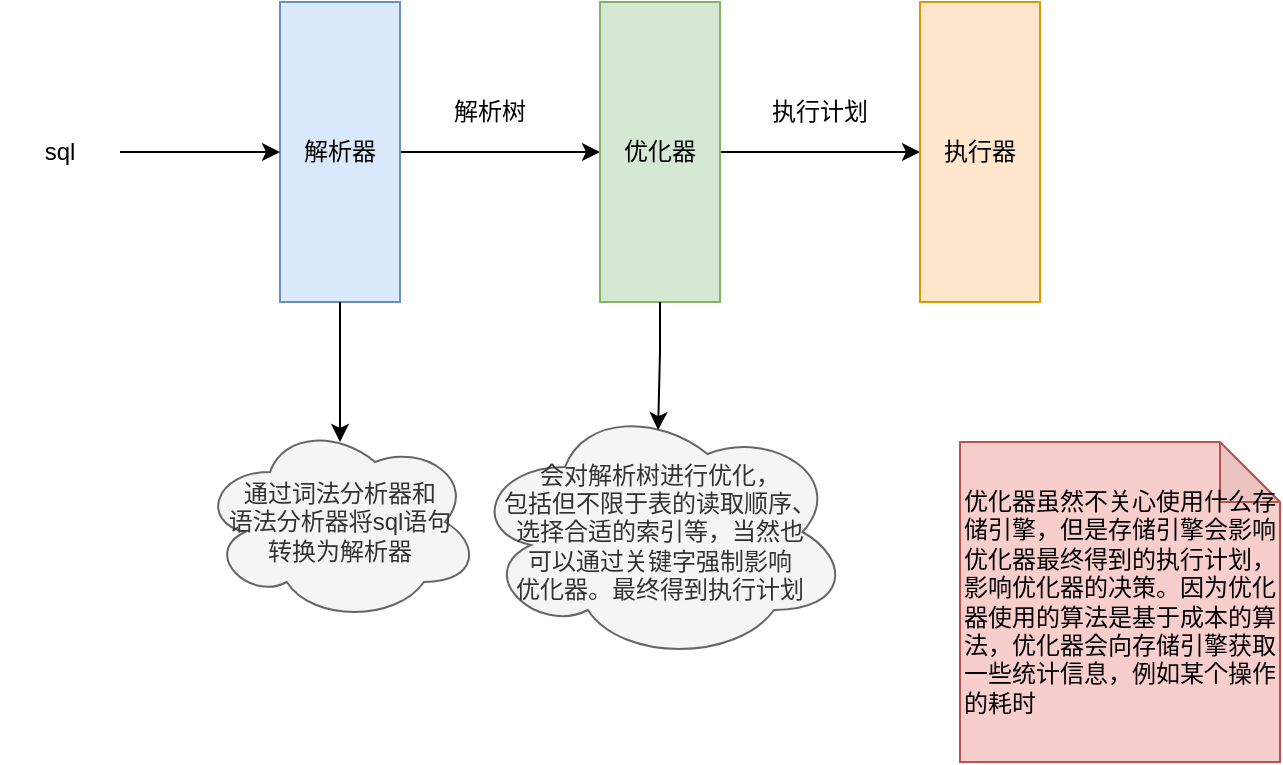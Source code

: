 <mxfile version="24.8.4">
  <diagram name="第 1 页" id="tYQfedkqKxeU29N3HBKW">
    <mxGraphModel dx="1242" dy="785" grid="1" gridSize="10" guides="1" tooltips="1" connect="1" arrows="1" fold="1" page="1" pageScale="1" pageWidth="827" pageHeight="1169" math="0" shadow="0">
      <root>
        <mxCell id="0" />
        <mxCell id="1" parent="0" />
        <mxCell id="q8sWcmYNIx5LlEF0eHOc-5" style="edgeStyle=orthogonalEdgeStyle;rounded=0;orthogonalLoop=1;jettySize=auto;html=1;exitX=1;exitY=0.5;exitDx=0;exitDy=0;entryX=0;entryY=0.5;entryDx=0;entryDy=0;" edge="1" parent="1" source="q8sWcmYNIx5LlEF0eHOc-1" target="q8sWcmYNIx5LlEF0eHOc-2">
          <mxGeometry relative="1" as="geometry" />
        </mxCell>
        <mxCell id="q8sWcmYNIx5LlEF0eHOc-1" value="&lt;div&gt;&lt;br&gt;&lt;/div&gt;解析器&lt;div&gt;&lt;br&gt;&lt;/div&gt;" style="rounded=0;whiteSpace=wrap;html=1;fillColor=#dae8fc;strokeColor=#6c8ebf;" vertex="1" parent="1">
          <mxGeometry x="190" y="210" width="60" height="150" as="geometry" />
        </mxCell>
        <mxCell id="q8sWcmYNIx5LlEF0eHOc-7" style="edgeStyle=orthogonalEdgeStyle;rounded=0;orthogonalLoop=1;jettySize=auto;html=1;" edge="1" parent="1" source="q8sWcmYNIx5LlEF0eHOc-2" target="q8sWcmYNIx5LlEF0eHOc-6">
          <mxGeometry relative="1" as="geometry" />
        </mxCell>
        <mxCell id="q8sWcmYNIx5LlEF0eHOc-2" value="优化器" style="rounded=0;whiteSpace=wrap;html=1;fillColor=#d5e8d4;strokeColor=#82b366;" vertex="1" parent="1">
          <mxGeometry x="350" y="210" width="60" height="150" as="geometry" />
        </mxCell>
        <mxCell id="q8sWcmYNIx5LlEF0eHOc-4" style="edgeStyle=orthogonalEdgeStyle;rounded=0;orthogonalLoop=1;jettySize=auto;html=1;entryX=0;entryY=0.5;entryDx=0;entryDy=0;" edge="1" parent="1" source="q8sWcmYNIx5LlEF0eHOc-3" target="q8sWcmYNIx5LlEF0eHOc-1">
          <mxGeometry relative="1" as="geometry" />
        </mxCell>
        <mxCell id="q8sWcmYNIx5LlEF0eHOc-3" value="sql" style="text;html=1;align=center;verticalAlign=middle;whiteSpace=wrap;rounded=0;" vertex="1" parent="1">
          <mxGeometry x="50" y="270" width="60" height="30" as="geometry" />
        </mxCell>
        <mxCell id="q8sWcmYNIx5LlEF0eHOc-6" value="执行器" style="rounded=0;whiteSpace=wrap;html=1;fillColor=#ffe6cc;strokeColor=#d79b00;" vertex="1" parent="1">
          <mxGeometry x="510" y="210" width="60" height="150" as="geometry" />
        </mxCell>
        <mxCell id="q8sWcmYNIx5LlEF0eHOc-8" value="解析树" style="text;html=1;align=center;verticalAlign=middle;whiteSpace=wrap;rounded=0;" vertex="1" parent="1">
          <mxGeometry x="260" y="240" width="70" height="50" as="geometry" />
        </mxCell>
        <mxCell id="q8sWcmYNIx5LlEF0eHOc-9" value="执行计划" style="text;html=1;align=center;verticalAlign=middle;whiteSpace=wrap;rounded=0;" vertex="1" parent="1">
          <mxGeometry x="430" y="250" width="60" height="30" as="geometry" />
        </mxCell>
        <mxCell id="q8sWcmYNIx5LlEF0eHOc-10" value="通过词法分析器和&lt;div&gt;语法分析器将sql语句&lt;/div&gt;&lt;div&gt;转换为解析器&lt;/div&gt;" style="ellipse;shape=cloud;whiteSpace=wrap;html=1;fillColor=#f5f5f5;fontColor=#333333;strokeColor=#666666;" vertex="1" parent="1">
          <mxGeometry x="150" y="420" width="140" height="100" as="geometry" />
        </mxCell>
        <mxCell id="q8sWcmYNIx5LlEF0eHOc-12" style="edgeStyle=orthogonalEdgeStyle;rounded=0;orthogonalLoop=1;jettySize=auto;html=1;entryX=0.5;entryY=0.1;entryDx=0;entryDy=0;entryPerimeter=0;" edge="1" parent="1" source="q8sWcmYNIx5LlEF0eHOc-1" target="q8sWcmYNIx5LlEF0eHOc-10">
          <mxGeometry relative="1" as="geometry" />
        </mxCell>
        <mxCell id="q8sWcmYNIx5LlEF0eHOc-13" value="会对解析树进行优化，&lt;div&gt;包括但不限于表的读取顺序、&lt;/div&gt;&lt;div&gt;选择合适的索引等，当然也&lt;/div&gt;&lt;div&gt;可以通过关键字强制影响&lt;/div&gt;&lt;div&gt;优化器。最终得到执行计划&lt;/div&gt;" style="ellipse;shape=cloud;whiteSpace=wrap;html=1;fillColor=#f5f5f5;fontColor=#333333;strokeColor=#666666;" vertex="1" parent="1">
          <mxGeometry x="285" y="410" width="190" height="130" as="geometry" />
        </mxCell>
        <mxCell id="q8sWcmYNIx5LlEF0eHOc-14" style="edgeStyle=orthogonalEdgeStyle;rounded=0;orthogonalLoop=1;jettySize=auto;html=1;entryX=0.495;entryY=0.108;entryDx=0;entryDy=0;entryPerimeter=0;" edge="1" parent="1" source="q8sWcmYNIx5LlEF0eHOc-2" target="q8sWcmYNIx5LlEF0eHOc-13">
          <mxGeometry relative="1" as="geometry" />
        </mxCell>
        <mxCell id="q8sWcmYNIx5LlEF0eHOc-15" value="优化器虽然不关心使用什么存储引擎，但是存储引擎会影响优化器最终得到的执行计划，影响优化器的决策。因为优化器使用的算法是基于成本的算法，优化器会向存储引擎获取一些统计信息，例如某个操作的耗时" style="shape=note;whiteSpace=wrap;html=1;backgroundOutline=1;darkOpacity=0.05;align=left;fillColor=#f8cecc;strokeColor=#b85450;" vertex="1" parent="1">
          <mxGeometry x="530" y="430" width="160" height="160" as="geometry" />
        </mxCell>
      </root>
    </mxGraphModel>
  </diagram>
</mxfile>
